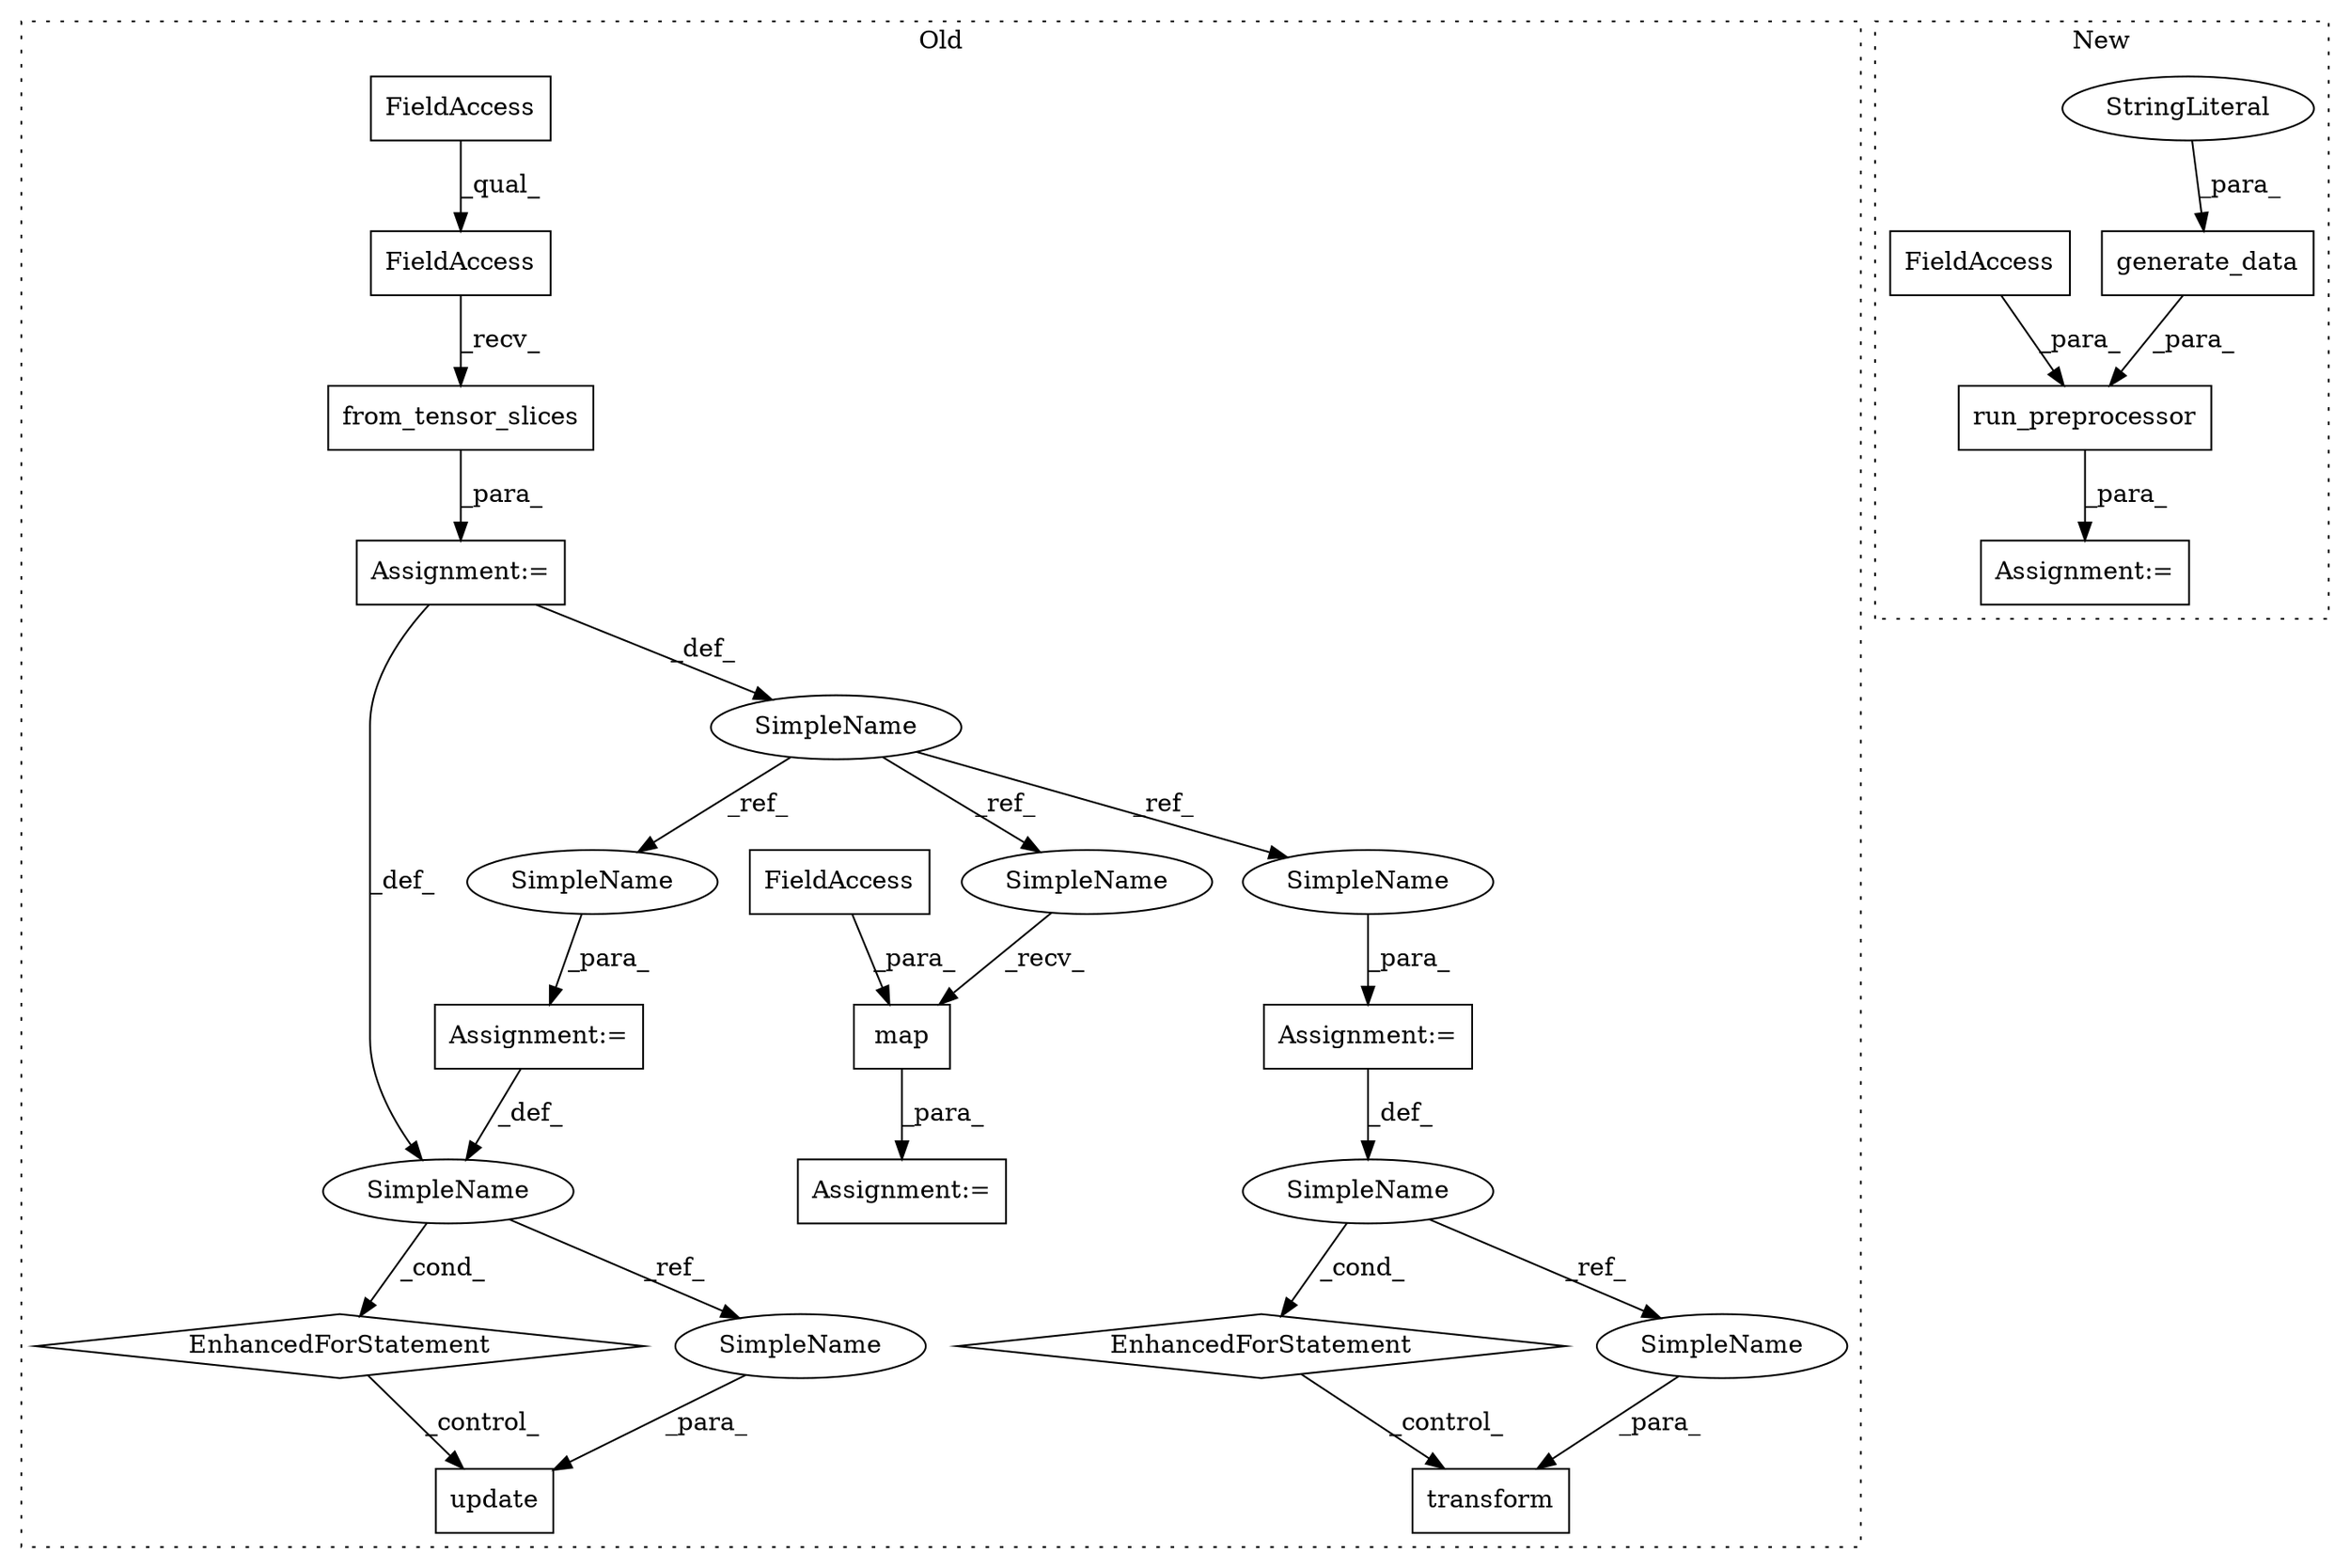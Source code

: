 digraph G {
subgraph cluster0 {
1 [label="transform" a="32" s="1236,1247" l="10,1" shape="box"];
3 [label="EnhancedForStatement" a="70" s="1148,1216" l="53,2" shape="diamond"];
4 [label="SimpleName" a="42" s="1205" l="1" shape="ellipse"];
9 [label="Assignment:=" a="7" s="749" l="1" shape="box"];
10 [label="EnhancedForStatement" a="70" s="859,927" l="53,2" shape="diamond"];
11 [label="from_tensor_slices" a="32" s="774,800" l="19,1" shape="box"];
12 [label="FieldAccess" a="22" s="750" l="23" shape="box"];
13 [label="FieldAccess" a="22" s="750" l="15" shape="box"];
14 [label="Assignment:=" a="7" s="859,927" l="53,2" shape="box"];
15 [label="Assignment:=" a="7" s="1148,1216" l="53,2" shape="box"];
16 [label="update" a="32" s="947,955" l="7,1" shape="box"];
17 [label="SimpleName" a="42" s="742" l="7" shape="ellipse"];
18 [label="SimpleName" a="42" s="916" l="1" shape="ellipse"];
19 [label="Assignment:=" a="7" s="1485" l="1" shape="box"];
20 [label="map" a="32" s="1494,1506" l="4,1" shape="box"];
21 [label="FieldAccess" a="22" s="1498" l="8" shape="box"];
22 [label="SimpleName" a="42" s="1246" l="1" shape="ellipse"];
23 [label="SimpleName" a="42" s="954" l="1" shape="ellipse"];
24 [label="SimpleName" a="42" s="1209" l="7" shape="ellipse"];
25 [label="SimpleName" a="42" s="920" l="7" shape="ellipse"];
26 [label="SimpleName" a="42" s="1486" l="7" shape="ellipse"];
label = "Old";
style="dotted";
}
subgraph cluster1 {
2 [label="generate_data" a="32" s="1637,1660" l="14,1" shape="box"];
5 [label="StringLiteral" a="45" s="1651" l="9" shape="ellipse"];
6 [label="run_preprocessor" a="32" s="1576,1680" l="17,1" shape="box"];
7 [label="FieldAccess" a="22" s="1662" l="18" shape="box"];
8 [label="Assignment:=" a="7" s="1575" l="1" shape="box"];
label = "New";
style="dotted";
}
2 -> 6 [label="_para_"];
3 -> 1 [label="_control_"];
4 -> 3 [label="_cond_"];
4 -> 22 [label="_ref_"];
5 -> 2 [label="_para_"];
6 -> 8 [label="_para_"];
7 -> 6 [label="_para_"];
9 -> 18 [label="_def_"];
9 -> 17 [label="_def_"];
10 -> 16 [label="_control_"];
11 -> 9 [label="_para_"];
12 -> 11 [label="_recv_"];
13 -> 12 [label="_qual_"];
14 -> 18 [label="_def_"];
15 -> 4 [label="_def_"];
17 -> 25 [label="_ref_"];
17 -> 24 [label="_ref_"];
17 -> 26 [label="_ref_"];
18 -> 10 [label="_cond_"];
18 -> 23 [label="_ref_"];
20 -> 19 [label="_para_"];
21 -> 20 [label="_para_"];
22 -> 1 [label="_para_"];
23 -> 16 [label="_para_"];
24 -> 15 [label="_para_"];
25 -> 14 [label="_para_"];
26 -> 20 [label="_recv_"];
}